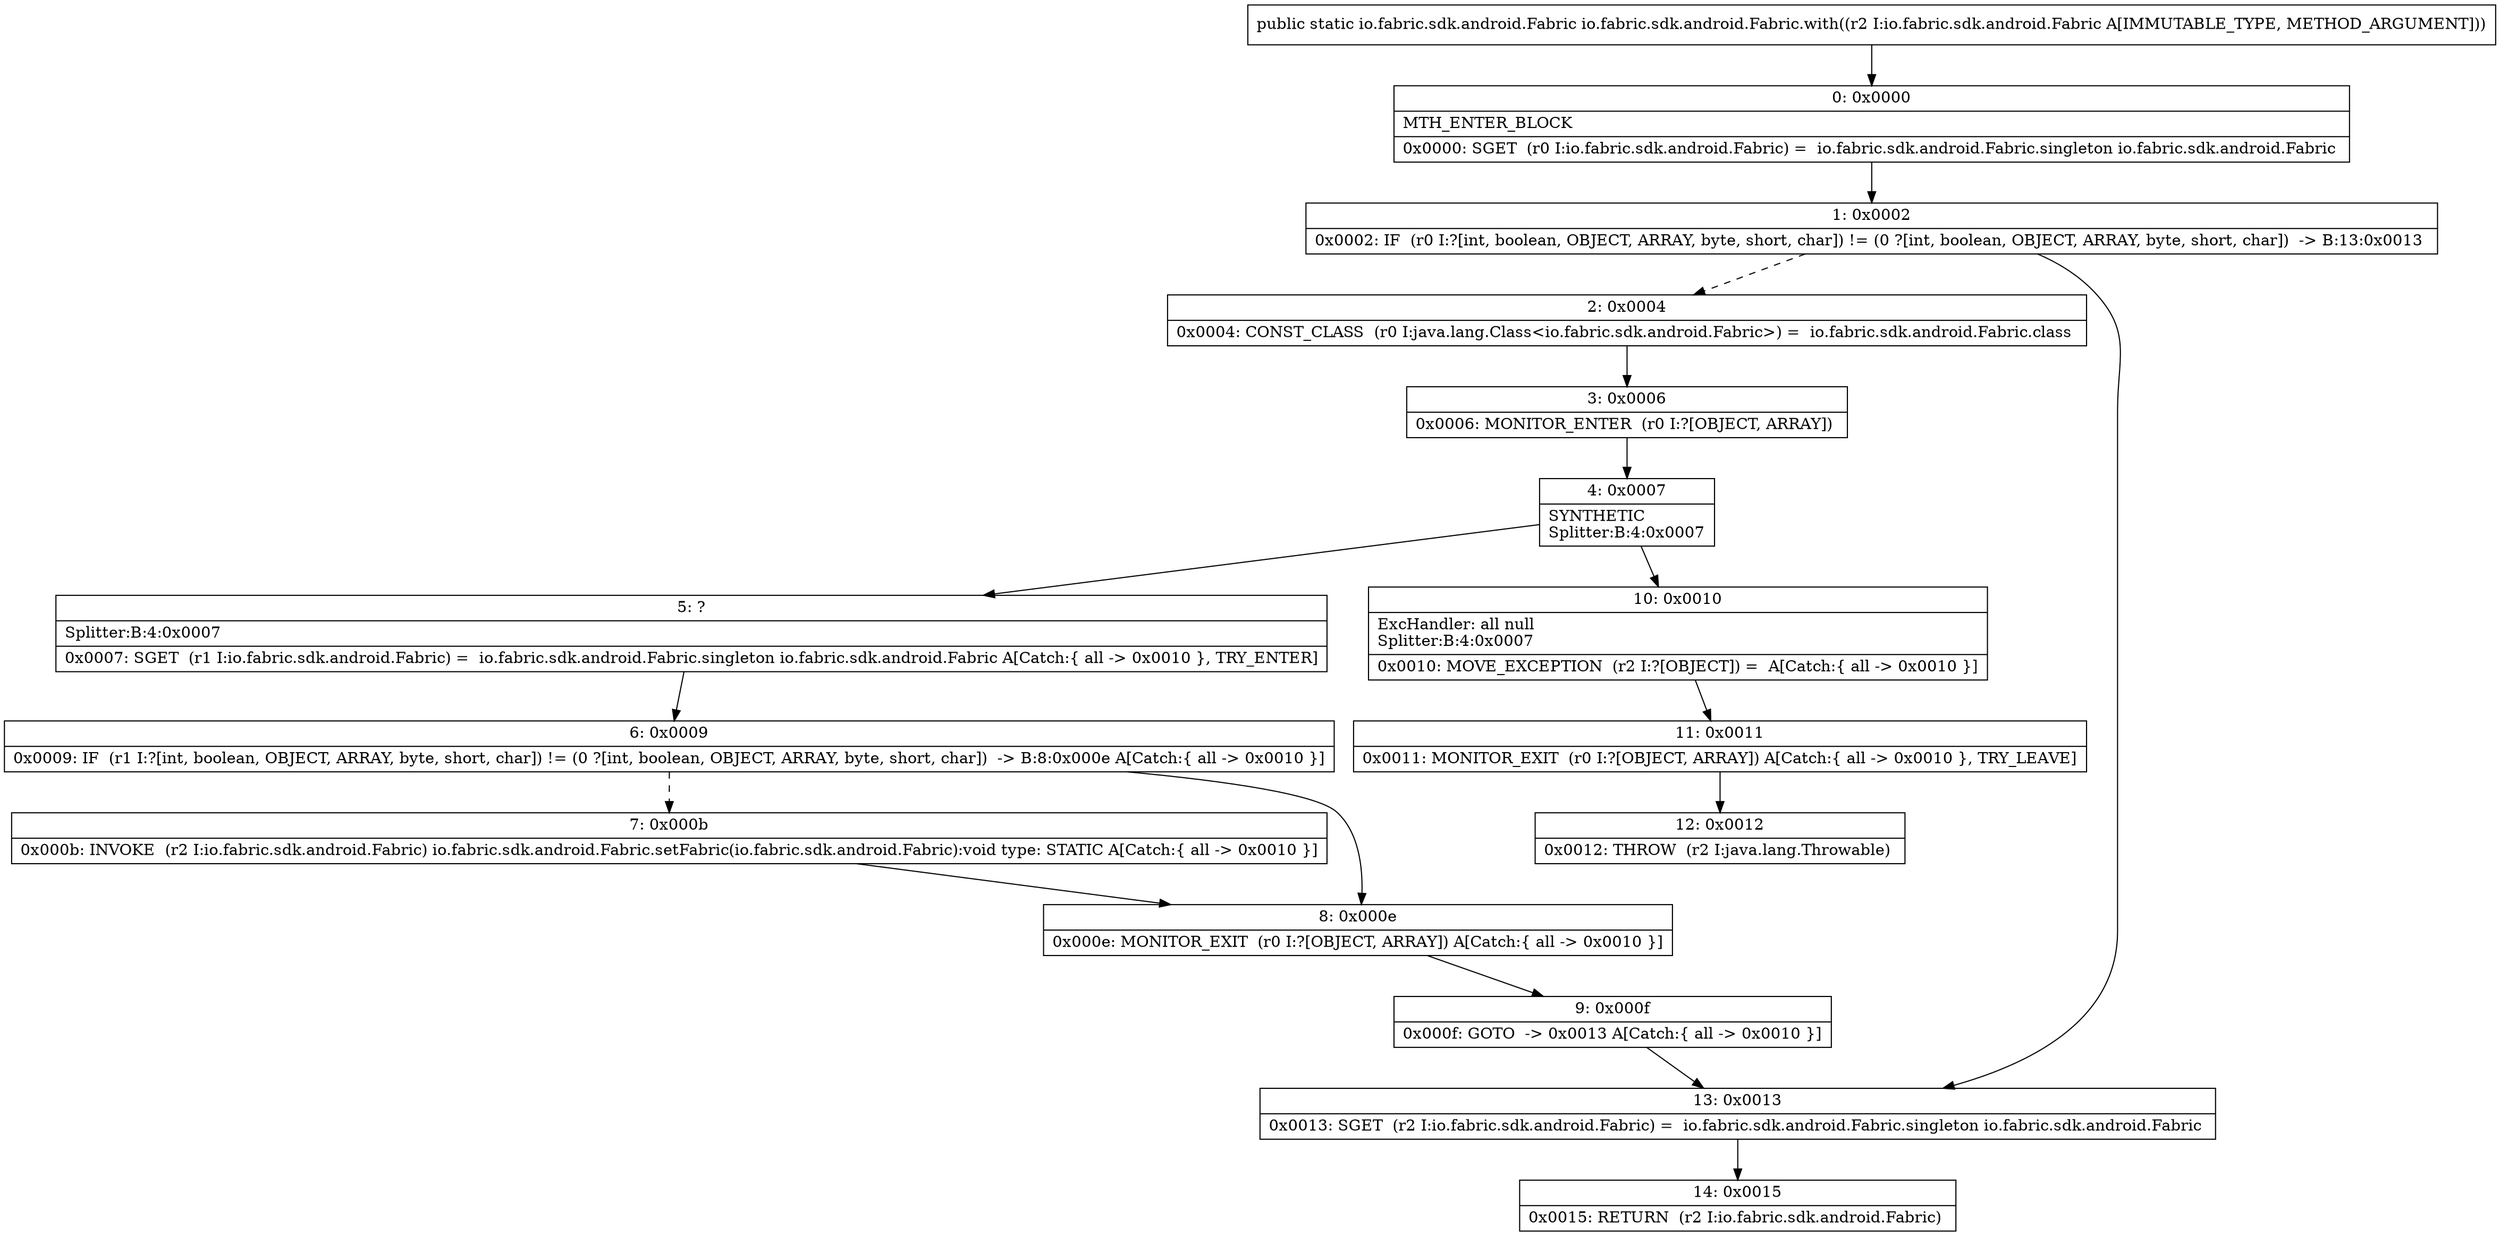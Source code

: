 digraph "CFG forio.fabric.sdk.android.Fabric.with(Lio\/fabric\/sdk\/android\/Fabric;)Lio\/fabric\/sdk\/android\/Fabric;" {
Node_0 [shape=record,label="{0\:\ 0x0000|MTH_ENTER_BLOCK\l|0x0000: SGET  (r0 I:io.fabric.sdk.android.Fabric) =  io.fabric.sdk.android.Fabric.singleton io.fabric.sdk.android.Fabric \l}"];
Node_1 [shape=record,label="{1\:\ 0x0002|0x0002: IF  (r0 I:?[int, boolean, OBJECT, ARRAY, byte, short, char]) != (0 ?[int, boolean, OBJECT, ARRAY, byte, short, char])  \-\> B:13:0x0013 \l}"];
Node_2 [shape=record,label="{2\:\ 0x0004|0x0004: CONST_CLASS  (r0 I:java.lang.Class\<io.fabric.sdk.android.Fabric\>) =  io.fabric.sdk.android.Fabric.class \l}"];
Node_3 [shape=record,label="{3\:\ 0x0006|0x0006: MONITOR_ENTER  (r0 I:?[OBJECT, ARRAY]) \l}"];
Node_4 [shape=record,label="{4\:\ 0x0007|SYNTHETIC\lSplitter:B:4:0x0007\l}"];
Node_5 [shape=record,label="{5\:\ ?|Splitter:B:4:0x0007\l|0x0007: SGET  (r1 I:io.fabric.sdk.android.Fabric) =  io.fabric.sdk.android.Fabric.singleton io.fabric.sdk.android.Fabric A[Catch:\{ all \-\> 0x0010 \}, TRY_ENTER]\l}"];
Node_6 [shape=record,label="{6\:\ 0x0009|0x0009: IF  (r1 I:?[int, boolean, OBJECT, ARRAY, byte, short, char]) != (0 ?[int, boolean, OBJECT, ARRAY, byte, short, char])  \-\> B:8:0x000e A[Catch:\{ all \-\> 0x0010 \}]\l}"];
Node_7 [shape=record,label="{7\:\ 0x000b|0x000b: INVOKE  (r2 I:io.fabric.sdk.android.Fabric) io.fabric.sdk.android.Fabric.setFabric(io.fabric.sdk.android.Fabric):void type: STATIC A[Catch:\{ all \-\> 0x0010 \}]\l}"];
Node_8 [shape=record,label="{8\:\ 0x000e|0x000e: MONITOR_EXIT  (r0 I:?[OBJECT, ARRAY]) A[Catch:\{ all \-\> 0x0010 \}]\l}"];
Node_9 [shape=record,label="{9\:\ 0x000f|0x000f: GOTO  \-\> 0x0013 A[Catch:\{ all \-\> 0x0010 \}]\l}"];
Node_10 [shape=record,label="{10\:\ 0x0010|ExcHandler: all null\lSplitter:B:4:0x0007\l|0x0010: MOVE_EXCEPTION  (r2 I:?[OBJECT]) =  A[Catch:\{ all \-\> 0x0010 \}]\l}"];
Node_11 [shape=record,label="{11\:\ 0x0011|0x0011: MONITOR_EXIT  (r0 I:?[OBJECT, ARRAY]) A[Catch:\{ all \-\> 0x0010 \}, TRY_LEAVE]\l}"];
Node_12 [shape=record,label="{12\:\ 0x0012|0x0012: THROW  (r2 I:java.lang.Throwable) \l}"];
Node_13 [shape=record,label="{13\:\ 0x0013|0x0013: SGET  (r2 I:io.fabric.sdk.android.Fabric) =  io.fabric.sdk.android.Fabric.singleton io.fabric.sdk.android.Fabric \l}"];
Node_14 [shape=record,label="{14\:\ 0x0015|0x0015: RETURN  (r2 I:io.fabric.sdk.android.Fabric) \l}"];
MethodNode[shape=record,label="{public static io.fabric.sdk.android.Fabric io.fabric.sdk.android.Fabric.with((r2 I:io.fabric.sdk.android.Fabric A[IMMUTABLE_TYPE, METHOD_ARGUMENT])) }"];
MethodNode -> Node_0;
Node_0 -> Node_1;
Node_1 -> Node_2[style=dashed];
Node_1 -> Node_13;
Node_2 -> Node_3;
Node_3 -> Node_4;
Node_4 -> Node_5;
Node_4 -> Node_10;
Node_5 -> Node_6;
Node_6 -> Node_7[style=dashed];
Node_6 -> Node_8;
Node_7 -> Node_8;
Node_8 -> Node_9;
Node_9 -> Node_13;
Node_10 -> Node_11;
Node_11 -> Node_12;
Node_13 -> Node_14;
}

